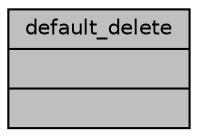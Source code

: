 digraph "default_delete"
{
 // INTERACTIVE_SVG=YES
  bgcolor="transparent";
  edge [fontname="Helvetica",fontsize="10",labelfontname="Helvetica",labelfontsize="10"];
  node [fontname="Helvetica",fontsize="10",shape=record];
  Node1 [label="{default_delete\n||}",height=0.2,width=0.4,color="black", fillcolor="grey75", style="filled" fontcolor="black"];
}
